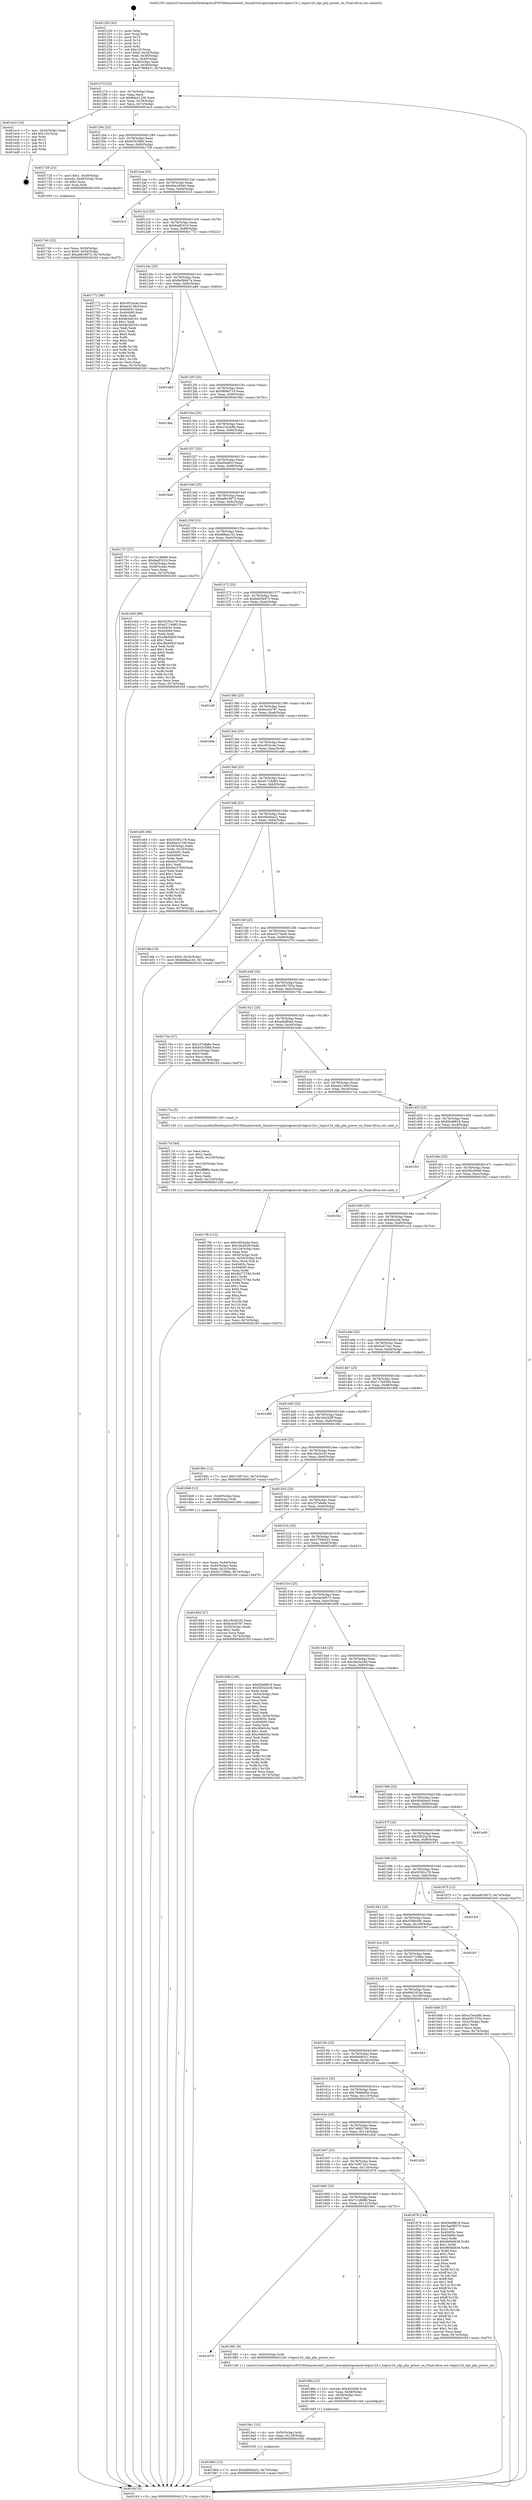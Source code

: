 digraph "0x401250" {
  label = "0x401250 (/mnt/c/Users/mathe/Desktop/tcc/POCII/binaries/extr_linuxdriversphytegraxusb-tegra124.c_tegra124_ulpi_phy_power_on_Final-ollvm.out::main(0))"
  labelloc = "t"
  node[shape=record]

  Entry [label="",width=0.3,height=0.3,shape=circle,fillcolor=black,style=filled]
  "0x40127d" [label="{
     0x40127d [23]\l
     | [instrs]\l
     &nbsp;&nbsp;0x40127d \<+3\>: mov -0x74(%rbp),%eax\l
     &nbsp;&nbsp;0x401280 \<+2\>: mov %eax,%ecx\l
     &nbsp;&nbsp;0x401282 \<+6\>: sub $0x8da31339,%ecx\l
     &nbsp;&nbsp;0x401288 \<+3\>: mov %eax,-0x78(%rbp)\l
     &nbsp;&nbsp;0x40128b \<+3\>: mov %ecx,-0x7c(%rbp)\l
     &nbsp;&nbsp;0x40128e \<+6\>: je 0000000000401ec3 \<main+0xc73\>\l
  }"]
  "0x401ec3" [label="{
     0x401ec3 [19]\l
     | [instrs]\l
     &nbsp;&nbsp;0x401ec3 \<+3\>: mov -0x24(%rbp),%eax\l
     &nbsp;&nbsp;0x401ec6 \<+7\>: add $0x120,%rsp\l
     &nbsp;&nbsp;0x401ecd \<+1\>: pop %rbx\l
     &nbsp;&nbsp;0x401ece \<+2\>: pop %r12\l
     &nbsp;&nbsp;0x401ed0 \<+2\>: pop %r14\l
     &nbsp;&nbsp;0x401ed2 \<+2\>: pop %r15\l
     &nbsp;&nbsp;0x401ed4 \<+1\>: pop %rbp\l
     &nbsp;&nbsp;0x401ed5 \<+1\>: ret\l
  }"]
  "0x401294" [label="{
     0x401294 [22]\l
     | [instrs]\l
     &nbsp;&nbsp;0x401294 \<+5\>: jmp 0000000000401299 \<main+0x49\>\l
     &nbsp;&nbsp;0x401299 \<+3\>: mov -0x78(%rbp),%eax\l
     &nbsp;&nbsp;0x40129c \<+5\>: sub $0x933c5f8d,%eax\l
     &nbsp;&nbsp;0x4012a1 \<+3\>: mov %eax,-0x80(%rbp)\l
     &nbsp;&nbsp;0x4012a4 \<+6\>: je 0000000000401729 \<main+0x4d9\>\l
  }"]
  Exit [label="",width=0.3,height=0.3,shape=circle,fillcolor=black,style=filled,peripheries=2]
  "0x401729" [label="{
     0x401729 [23]\l
     | [instrs]\l
     &nbsp;&nbsp;0x401729 \<+7\>: movl $0x1,-0x48(%rbp)\l
     &nbsp;&nbsp;0x401730 \<+4\>: movslq -0x48(%rbp),%rax\l
     &nbsp;&nbsp;0x401734 \<+4\>: shl $0x2,%rax\l
     &nbsp;&nbsp;0x401738 \<+3\>: mov %rax,%rdi\l
     &nbsp;&nbsp;0x40173b \<+5\>: call 0000000000401050 \<malloc@plt\>\l
     | [calls]\l
     &nbsp;&nbsp;0x401050 \{1\} (unknown)\l
  }"]
  "0x4012aa" [label="{
     0x4012aa [25]\l
     | [instrs]\l
     &nbsp;&nbsp;0x4012aa \<+5\>: jmp 00000000004012af \<main+0x5f\>\l
     &nbsp;&nbsp;0x4012af \<+3\>: mov -0x78(%rbp),%eax\l
     &nbsp;&nbsp;0x4012b2 \<+5\>: sub $0x94a16540,%eax\l
     &nbsp;&nbsp;0x4012b7 \<+6\>: mov %eax,-0x84(%rbp)\l
     &nbsp;&nbsp;0x4012bd \<+6\>: je 0000000000401b1f \<main+0x8cf\>\l
  }"]
  "0x4019b0" [label="{
     0x4019b0 [12]\l
     | [instrs]\l
     &nbsp;&nbsp;0x4019b0 \<+7\>: movl $0xd4b0da22,-0x74(%rbp)\l
     &nbsp;&nbsp;0x4019b7 \<+5\>: jmp 0000000000401fcf \<main+0xd7f\>\l
  }"]
  "0x401b1f" [label="{
     0x401b1f\l
  }", style=dashed]
  "0x4012c3" [label="{
     0x4012c3 [25]\l
     | [instrs]\l
     &nbsp;&nbsp;0x4012c3 \<+5\>: jmp 00000000004012c8 \<main+0x78\>\l
     &nbsp;&nbsp;0x4012c8 \<+3\>: mov -0x78(%rbp),%eax\l
     &nbsp;&nbsp;0x4012cb \<+5\>: sub $0x9adf1010,%eax\l
     &nbsp;&nbsp;0x4012d0 \<+6\>: mov %eax,-0x88(%rbp)\l
     &nbsp;&nbsp;0x4012d6 \<+6\>: je 0000000000401772 \<main+0x522\>\l
  }"]
  "0x4019a1" [label="{
     0x4019a1 [15]\l
     | [instrs]\l
     &nbsp;&nbsp;0x4019a1 \<+4\>: mov -0x50(%rbp),%rdi\l
     &nbsp;&nbsp;0x4019a5 \<+6\>: mov %eax,-0x128(%rbp)\l
     &nbsp;&nbsp;0x4019ab \<+5\>: call 0000000000401030 \<free@plt\>\l
     | [calls]\l
     &nbsp;&nbsp;0x401030 \{1\} (unknown)\l
  }"]
  "0x401772" [label="{
     0x401772 [88]\l
     | [instrs]\l
     &nbsp;&nbsp;0x401772 \<+5\>: mov $0xc0f1bcde,%eax\l
     &nbsp;&nbsp;0x401777 \<+5\>: mov $0xee4138cf,%ecx\l
     &nbsp;&nbsp;0x40177c \<+7\>: mov 0x40405c,%edx\l
     &nbsp;&nbsp;0x401783 \<+7\>: mov 0x404060,%esi\l
     &nbsp;&nbsp;0x40178a \<+2\>: mov %edx,%edi\l
     &nbsp;&nbsp;0x40178c \<+6\>: sub $0x8e2b0161,%edi\l
     &nbsp;&nbsp;0x401792 \<+3\>: sub $0x1,%edi\l
     &nbsp;&nbsp;0x401795 \<+6\>: add $0x8e2b0161,%edi\l
     &nbsp;&nbsp;0x40179b \<+3\>: imul %edi,%edx\l
     &nbsp;&nbsp;0x40179e \<+3\>: and $0x1,%edx\l
     &nbsp;&nbsp;0x4017a1 \<+3\>: cmp $0x0,%edx\l
     &nbsp;&nbsp;0x4017a4 \<+4\>: sete %r8b\l
     &nbsp;&nbsp;0x4017a8 \<+3\>: cmp $0xa,%esi\l
     &nbsp;&nbsp;0x4017ab \<+4\>: setl %r9b\l
     &nbsp;&nbsp;0x4017af \<+3\>: mov %r8b,%r10b\l
     &nbsp;&nbsp;0x4017b2 \<+3\>: and %r9b,%r10b\l
     &nbsp;&nbsp;0x4017b5 \<+3\>: xor %r9b,%r8b\l
     &nbsp;&nbsp;0x4017b8 \<+3\>: or %r8b,%r10b\l
     &nbsp;&nbsp;0x4017bb \<+4\>: test $0x1,%r10b\l
     &nbsp;&nbsp;0x4017bf \<+3\>: cmovne %ecx,%eax\l
     &nbsp;&nbsp;0x4017c2 \<+3\>: mov %eax,-0x74(%rbp)\l
     &nbsp;&nbsp;0x4017c5 \<+5\>: jmp 0000000000401fcf \<main+0xd7f\>\l
  }"]
  "0x4012dc" [label="{
     0x4012dc [25]\l
     | [instrs]\l
     &nbsp;&nbsp;0x4012dc \<+5\>: jmp 00000000004012e1 \<main+0x91\>\l
     &nbsp;&nbsp;0x4012e1 \<+3\>: mov -0x78(%rbp),%eax\l
     &nbsp;&nbsp;0x4012e4 \<+5\>: sub $0x9e5b947a,%eax\l
     &nbsp;&nbsp;0x4012e9 \<+6\>: mov %eax,-0x8c(%rbp)\l
     &nbsp;&nbsp;0x4012ef \<+6\>: je 0000000000401a8d \<main+0x83d\>\l
  }"]
  "0x40198a" [label="{
     0x40198a [23]\l
     | [instrs]\l
     &nbsp;&nbsp;0x40198a \<+10\>: movabs $0x4020d6,%rdi\l
     &nbsp;&nbsp;0x401994 \<+3\>: mov %eax,-0x58(%rbp)\l
     &nbsp;&nbsp;0x401997 \<+3\>: mov -0x58(%rbp),%esi\l
     &nbsp;&nbsp;0x40199a \<+2\>: mov $0x0,%al\l
     &nbsp;&nbsp;0x40199c \<+5\>: call 0000000000401040 \<printf@plt\>\l
     | [calls]\l
     &nbsp;&nbsp;0x401040 \{1\} (unknown)\l
  }"]
  "0x401a8d" [label="{
     0x401a8d\l
  }", style=dashed]
  "0x4012f5" [label="{
     0x4012f5 [25]\l
     | [instrs]\l
     &nbsp;&nbsp;0x4012f5 \<+5\>: jmp 00000000004012fa \<main+0xaa\>\l
     &nbsp;&nbsp;0x4012fa \<+3\>: mov -0x78(%rbp),%eax\l
     &nbsp;&nbsp;0x4012fd \<+5\>: sub $0x9fd9d719,%eax\l
     &nbsp;&nbsp;0x401302 \<+6\>: mov %eax,-0x90(%rbp)\l
     &nbsp;&nbsp;0x401308 \<+6\>: je 00000000004019bc \<main+0x76c\>\l
  }"]
  "0x401679" [label="{
     0x401679\l
  }", style=dashed]
  "0x4019bc" [label="{
     0x4019bc\l
  }", style=dashed]
  "0x40130e" [label="{
     0x40130e [25]\l
     | [instrs]\l
     &nbsp;&nbsp;0x40130e \<+5\>: jmp 0000000000401313 \<main+0xc3\>\l
     &nbsp;&nbsp;0x401313 \<+3\>: mov -0x78(%rbp),%eax\l
     &nbsp;&nbsp;0x401316 \<+5\>: sub $0xa15ecb8b,%eax\l
     &nbsp;&nbsp;0x40131b \<+6\>: mov %eax,-0x94(%rbp)\l
     &nbsp;&nbsp;0x401321 \<+6\>: je 00000000004016f3 \<main+0x4a3\>\l
  }"]
  "0x401981" [label="{
     0x401981 [9]\l
     | [instrs]\l
     &nbsp;&nbsp;0x401981 \<+4\>: mov -0x50(%rbp),%rdi\l
     &nbsp;&nbsp;0x401985 \<+5\>: call 0000000000401240 \<tegra124_ulpi_phy_power_on\>\l
     | [calls]\l
     &nbsp;&nbsp;0x401240 \{1\} (/mnt/c/Users/mathe/Desktop/tcc/POCII/binaries/extr_linuxdriversphytegraxusb-tegra124.c_tegra124_ulpi_phy_power_on_Final-ollvm.out::tegra124_ulpi_phy_power_on)\l
  }"]
  "0x4016f3" [label="{
     0x4016f3\l
  }", style=dashed]
  "0x401327" [label="{
     0x401327 [25]\l
     | [instrs]\l
     &nbsp;&nbsp;0x401327 \<+5\>: jmp 000000000040132c \<main+0xdc\>\l
     &nbsp;&nbsp;0x40132c \<+3\>: mov -0x78(%rbp),%eax\l
     &nbsp;&nbsp;0x40132f \<+5\>: sub $0xa59adf1f,%eax\l
     &nbsp;&nbsp;0x401334 \<+6\>: mov %eax,-0x98(%rbp)\l
     &nbsp;&nbsp;0x40133a \<+6\>: je 0000000000401ba9 \<main+0x959\>\l
  }"]
  "0x401660" [label="{
     0x401660 [25]\l
     | [instrs]\l
     &nbsp;&nbsp;0x401660 \<+5\>: jmp 0000000000401665 \<main+0x415\>\l
     &nbsp;&nbsp;0x401665 \<+3\>: mov -0x78(%rbp),%eax\l
     &nbsp;&nbsp;0x401668 \<+5\>: sub $0x7c1d68f8,%eax\l
     &nbsp;&nbsp;0x40166d \<+6\>: mov %eax,-0x11c(%rbp)\l
     &nbsp;&nbsp;0x401673 \<+6\>: je 0000000000401981 \<main+0x731\>\l
  }"]
  "0x401ba9" [label="{
     0x401ba9\l
  }", style=dashed]
  "0x401340" [label="{
     0x401340 [25]\l
     | [instrs]\l
     &nbsp;&nbsp;0x401340 \<+5\>: jmp 0000000000401345 \<main+0xf5\>\l
     &nbsp;&nbsp;0x401345 \<+3\>: mov -0x78(%rbp),%eax\l
     &nbsp;&nbsp;0x401348 \<+5\>: sub $0xad819973,%eax\l
     &nbsp;&nbsp;0x40134d \<+6\>: mov %eax,-0x9c(%rbp)\l
     &nbsp;&nbsp;0x401353 \<+6\>: je 0000000000401757 \<main+0x507\>\l
  }"]
  "0x401878" [label="{
     0x401878 [144]\l
     | [instrs]\l
     &nbsp;&nbsp;0x401878 \<+5\>: mov $0xf3bd9818,%eax\l
     &nbsp;&nbsp;0x40187d \<+5\>: mov $0x3ae58575,%ecx\l
     &nbsp;&nbsp;0x401882 \<+2\>: mov $0x1,%dl\l
     &nbsp;&nbsp;0x401884 \<+7\>: mov 0x40405c,%esi\l
     &nbsp;&nbsp;0x40188b \<+7\>: mov 0x404060,%edi\l
     &nbsp;&nbsp;0x401892 \<+3\>: mov %esi,%r8d\l
     &nbsp;&nbsp;0x401895 \<+7\>: sub $0x960b6636,%r8d\l
     &nbsp;&nbsp;0x40189c \<+4\>: sub $0x1,%r8d\l
     &nbsp;&nbsp;0x4018a0 \<+7\>: add $0x960b6636,%r8d\l
     &nbsp;&nbsp;0x4018a7 \<+4\>: imul %r8d,%esi\l
     &nbsp;&nbsp;0x4018ab \<+3\>: and $0x1,%esi\l
     &nbsp;&nbsp;0x4018ae \<+3\>: cmp $0x0,%esi\l
     &nbsp;&nbsp;0x4018b1 \<+4\>: sete %r9b\l
     &nbsp;&nbsp;0x4018b5 \<+3\>: cmp $0xa,%edi\l
     &nbsp;&nbsp;0x4018b8 \<+4\>: setl %r10b\l
     &nbsp;&nbsp;0x4018bc \<+3\>: mov %r9b,%r11b\l
     &nbsp;&nbsp;0x4018bf \<+4\>: xor $0xff,%r11b\l
     &nbsp;&nbsp;0x4018c3 \<+3\>: mov %r10b,%bl\l
     &nbsp;&nbsp;0x4018c6 \<+3\>: xor $0xff,%bl\l
     &nbsp;&nbsp;0x4018c9 \<+3\>: xor $0x1,%dl\l
     &nbsp;&nbsp;0x4018cc \<+3\>: mov %r11b,%r14b\l
     &nbsp;&nbsp;0x4018cf \<+4\>: and $0xff,%r14b\l
     &nbsp;&nbsp;0x4018d3 \<+3\>: and %dl,%r9b\l
     &nbsp;&nbsp;0x4018d6 \<+3\>: mov %bl,%r15b\l
     &nbsp;&nbsp;0x4018d9 \<+4\>: and $0xff,%r15b\l
     &nbsp;&nbsp;0x4018dd \<+3\>: and %dl,%r10b\l
     &nbsp;&nbsp;0x4018e0 \<+3\>: or %r9b,%r14b\l
     &nbsp;&nbsp;0x4018e3 \<+3\>: or %r10b,%r15b\l
     &nbsp;&nbsp;0x4018e6 \<+3\>: xor %r15b,%r14b\l
     &nbsp;&nbsp;0x4018e9 \<+3\>: or %bl,%r11b\l
     &nbsp;&nbsp;0x4018ec \<+4\>: xor $0xff,%r11b\l
     &nbsp;&nbsp;0x4018f0 \<+3\>: or $0x1,%dl\l
     &nbsp;&nbsp;0x4018f3 \<+3\>: and %dl,%r11b\l
     &nbsp;&nbsp;0x4018f6 \<+3\>: or %r11b,%r14b\l
     &nbsp;&nbsp;0x4018f9 \<+4\>: test $0x1,%r14b\l
     &nbsp;&nbsp;0x4018fd \<+3\>: cmovne %ecx,%eax\l
     &nbsp;&nbsp;0x401900 \<+3\>: mov %eax,-0x74(%rbp)\l
     &nbsp;&nbsp;0x401903 \<+5\>: jmp 0000000000401fcf \<main+0xd7f\>\l
  }"]
  "0x401757" [label="{
     0x401757 [27]\l
     | [instrs]\l
     &nbsp;&nbsp;0x401757 \<+5\>: mov $0x7c1d68f8,%eax\l
     &nbsp;&nbsp;0x40175c \<+5\>: mov $0x9adf1010,%ecx\l
     &nbsp;&nbsp;0x401761 \<+3\>: mov -0x54(%rbp),%edx\l
     &nbsp;&nbsp;0x401764 \<+3\>: cmp -0x48(%rbp),%edx\l
     &nbsp;&nbsp;0x401767 \<+3\>: cmovl %ecx,%eax\l
     &nbsp;&nbsp;0x40176a \<+3\>: mov %eax,-0x74(%rbp)\l
     &nbsp;&nbsp;0x40176d \<+5\>: jmp 0000000000401fcf \<main+0xd7f\>\l
  }"]
  "0x401359" [label="{
     0x401359 [25]\l
     | [instrs]\l
     &nbsp;&nbsp;0x401359 \<+5\>: jmp 000000000040135e \<main+0x10e\>\l
     &nbsp;&nbsp;0x40135e \<+3\>: mov -0x78(%rbp),%eax\l
     &nbsp;&nbsp;0x401361 \<+5\>: sub $0xb88aa143,%eax\l
     &nbsp;&nbsp;0x401366 \<+6\>: mov %eax,-0xa0(%rbp)\l
     &nbsp;&nbsp;0x40136c \<+6\>: je 0000000000401e0d \<main+0xbbd\>\l
  }"]
  "0x401647" [label="{
     0x401647 [25]\l
     | [instrs]\l
     &nbsp;&nbsp;0x401647 \<+5\>: jmp 000000000040164c \<main+0x3fc\>\l
     &nbsp;&nbsp;0x40164c \<+3\>: mov -0x78(%rbp),%eax\l
     &nbsp;&nbsp;0x40164f \<+5\>: sub $0x7c0672a1,%eax\l
     &nbsp;&nbsp;0x401654 \<+6\>: mov %eax,-0x118(%rbp)\l
     &nbsp;&nbsp;0x40165a \<+6\>: je 0000000000401878 \<main+0x628\>\l
  }"]
  "0x401e0d" [label="{
     0x401e0d [88]\l
     | [instrs]\l
     &nbsp;&nbsp;0x401e0d \<+5\>: mov $0x55391c78,%eax\l
     &nbsp;&nbsp;0x401e12 \<+5\>: mov $0xd1718d83,%ecx\l
     &nbsp;&nbsp;0x401e17 \<+7\>: mov 0x40405c,%edx\l
     &nbsp;&nbsp;0x401e1e \<+7\>: mov 0x404060,%esi\l
     &nbsp;&nbsp;0x401e25 \<+2\>: mov %edx,%edi\l
     &nbsp;&nbsp;0x401e27 \<+6\>: add $0xc8b9482f,%edi\l
     &nbsp;&nbsp;0x401e2d \<+3\>: sub $0x1,%edi\l
     &nbsp;&nbsp;0x401e30 \<+6\>: sub $0xc8b9482f,%edi\l
     &nbsp;&nbsp;0x401e36 \<+3\>: imul %edi,%edx\l
     &nbsp;&nbsp;0x401e39 \<+3\>: and $0x1,%edx\l
     &nbsp;&nbsp;0x401e3c \<+3\>: cmp $0x0,%edx\l
     &nbsp;&nbsp;0x401e3f \<+4\>: sete %r8b\l
     &nbsp;&nbsp;0x401e43 \<+3\>: cmp $0xa,%esi\l
     &nbsp;&nbsp;0x401e46 \<+4\>: setl %r9b\l
     &nbsp;&nbsp;0x401e4a \<+3\>: mov %r8b,%r10b\l
     &nbsp;&nbsp;0x401e4d \<+3\>: and %r9b,%r10b\l
     &nbsp;&nbsp;0x401e50 \<+3\>: xor %r9b,%r8b\l
     &nbsp;&nbsp;0x401e53 \<+3\>: or %r8b,%r10b\l
     &nbsp;&nbsp;0x401e56 \<+4\>: test $0x1,%r10b\l
     &nbsp;&nbsp;0x401e5a \<+3\>: cmovne %ecx,%eax\l
     &nbsp;&nbsp;0x401e5d \<+3\>: mov %eax,-0x74(%rbp)\l
     &nbsp;&nbsp;0x401e60 \<+5\>: jmp 0000000000401fcf \<main+0xd7f\>\l
  }"]
  "0x401372" [label="{
     0x401372 [25]\l
     | [instrs]\l
     &nbsp;&nbsp;0x401372 \<+5\>: jmp 0000000000401377 \<main+0x127\>\l
     &nbsp;&nbsp;0x401377 \<+3\>: mov -0x78(%rbp),%eax\l
     &nbsp;&nbsp;0x40137a \<+5\>: sub $0xbb05b975,%eax\l
     &nbsp;&nbsp;0x40137f \<+6\>: mov %eax,-0xa4(%rbp)\l
     &nbsp;&nbsp;0x401385 \<+6\>: je 0000000000401c9f \<main+0xa4f\>\l
  }"]
  "0x401d2b" [label="{
     0x401d2b\l
  }", style=dashed]
  "0x401c9f" [label="{
     0x401c9f\l
  }", style=dashed]
  "0x40138b" [label="{
     0x40138b [25]\l
     | [instrs]\l
     &nbsp;&nbsp;0x40138b \<+5\>: jmp 0000000000401390 \<main+0x140\>\l
     &nbsp;&nbsp;0x401390 \<+3\>: mov -0x78(%rbp),%eax\l
     &nbsp;&nbsp;0x401393 \<+5\>: sub $0xbce3e787,%eax\l
     &nbsp;&nbsp;0x401398 \<+6\>: mov %eax,-0xa8(%rbp)\l
     &nbsp;&nbsp;0x40139e \<+6\>: je 000000000040169e \<main+0x44e\>\l
  }"]
  "0x40162e" [label="{
     0x40162e [25]\l
     | [instrs]\l
     &nbsp;&nbsp;0x40162e \<+5\>: jmp 0000000000401633 \<main+0x3e3\>\l
     &nbsp;&nbsp;0x401633 \<+3\>: mov -0x78(%rbp),%eax\l
     &nbsp;&nbsp;0x401636 \<+5\>: sub $0x7a862784,%eax\l
     &nbsp;&nbsp;0x40163b \<+6\>: mov %eax,-0x114(%rbp)\l
     &nbsp;&nbsp;0x401641 \<+6\>: je 0000000000401d2b \<main+0xadb\>\l
  }"]
  "0x40169e" [label="{
     0x40169e\l
  }", style=dashed]
  "0x4013a4" [label="{
     0x4013a4 [25]\l
     | [instrs]\l
     &nbsp;&nbsp;0x4013a4 \<+5\>: jmp 00000000004013a9 \<main+0x159\>\l
     &nbsp;&nbsp;0x4013a9 \<+3\>: mov -0x78(%rbp),%eax\l
     &nbsp;&nbsp;0x4013ac \<+5\>: sub $0xc0f1bcde,%eax\l
     &nbsp;&nbsp;0x4013b1 \<+6\>: mov %eax,-0xac(%rbp)\l
     &nbsp;&nbsp;0x4013b7 \<+6\>: je 0000000000401ed6 \<main+0xc86\>\l
  }"]
  "0x401f7c" [label="{
     0x401f7c\l
  }", style=dashed]
  "0x401ed6" [label="{
     0x401ed6\l
  }", style=dashed]
  "0x4013bd" [label="{
     0x4013bd [25]\l
     | [instrs]\l
     &nbsp;&nbsp;0x4013bd \<+5\>: jmp 00000000004013c2 \<main+0x172\>\l
     &nbsp;&nbsp;0x4013c2 \<+3\>: mov -0x78(%rbp),%eax\l
     &nbsp;&nbsp;0x4013c5 \<+5\>: sub $0xd1718d83,%eax\l
     &nbsp;&nbsp;0x4013ca \<+6\>: mov %eax,-0xb0(%rbp)\l
     &nbsp;&nbsp;0x4013d0 \<+6\>: je 0000000000401e65 \<main+0xc15\>\l
  }"]
  "0x401615" [label="{
     0x401615 [25]\l
     | [instrs]\l
     &nbsp;&nbsp;0x401615 \<+5\>: jmp 000000000040161a \<main+0x3ca\>\l
     &nbsp;&nbsp;0x40161a \<+3\>: mov -0x78(%rbp),%eax\l
     &nbsp;&nbsp;0x40161d \<+5\>: sub $0x7948e85e,%eax\l
     &nbsp;&nbsp;0x401622 \<+6\>: mov %eax,-0x110(%rbp)\l
     &nbsp;&nbsp;0x401628 \<+6\>: je 0000000000401f7c \<main+0xd2c\>\l
  }"]
  "0x401e65" [label="{
     0x401e65 [94]\l
     | [instrs]\l
     &nbsp;&nbsp;0x401e65 \<+5\>: mov $0x55391c78,%eax\l
     &nbsp;&nbsp;0x401e6a \<+5\>: mov $0x8da31339,%ecx\l
     &nbsp;&nbsp;0x401e6f \<+3\>: mov -0x34(%rbp),%edx\l
     &nbsp;&nbsp;0x401e72 \<+3\>: mov %edx,-0x24(%rbp)\l
     &nbsp;&nbsp;0x401e75 \<+7\>: mov 0x40405c,%edx\l
     &nbsp;&nbsp;0x401e7c \<+7\>: mov 0x404060,%esi\l
     &nbsp;&nbsp;0x401e83 \<+2\>: mov %edx,%edi\l
     &nbsp;&nbsp;0x401e85 \<+6\>: sub $0x64c3765f,%edi\l
     &nbsp;&nbsp;0x401e8b \<+3\>: sub $0x1,%edi\l
     &nbsp;&nbsp;0x401e8e \<+6\>: add $0x64c3765f,%edi\l
     &nbsp;&nbsp;0x401e94 \<+3\>: imul %edi,%edx\l
     &nbsp;&nbsp;0x401e97 \<+3\>: and $0x1,%edx\l
     &nbsp;&nbsp;0x401e9a \<+3\>: cmp $0x0,%edx\l
     &nbsp;&nbsp;0x401e9d \<+4\>: sete %r8b\l
     &nbsp;&nbsp;0x401ea1 \<+3\>: cmp $0xa,%esi\l
     &nbsp;&nbsp;0x401ea4 \<+4\>: setl %r9b\l
     &nbsp;&nbsp;0x401ea8 \<+3\>: mov %r8b,%r10b\l
     &nbsp;&nbsp;0x401eab \<+3\>: and %r9b,%r10b\l
     &nbsp;&nbsp;0x401eae \<+3\>: xor %r9b,%r8b\l
     &nbsp;&nbsp;0x401eb1 \<+3\>: or %r8b,%r10b\l
     &nbsp;&nbsp;0x401eb4 \<+4\>: test $0x1,%r10b\l
     &nbsp;&nbsp;0x401eb8 \<+3\>: cmovne %ecx,%eax\l
     &nbsp;&nbsp;0x401ebb \<+3\>: mov %eax,-0x74(%rbp)\l
     &nbsp;&nbsp;0x401ebe \<+5\>: jmp 0000000000401fcf \<main+0xd7f\>\l
  }"]
  "0x4013d6" [label="{
     0x4013d6 [25]\l
     | [instrs]\l
     &nbsp;&nbsp;0x4013d6 \<+5\>: jmp 00000000004013db \<main+0x18b\>\l
     &nbsp;&nbsp;0x4013db \<+3\>: mov -0x78(%rbp),%eax\l
     &nbsp;&nbsp;0x4013de \<+5\>: sub $0xd4b0da22,%eax\l
     &nbsp;&nbsp;0x4013e3 \<+6\>: mov %eax,-0xb4(%rbp)\l
     &nbsp;&nbsp;0x4013e9 \<+6\>: je 0000000000401dfa \<main+0xbaa\>\l
  }"]
  "0x401c0f" [label="{
     0x401c0f\l
  }", style=dashed]
  "0x401dfa" [label="{
     0x401dfa [19]\l
     | [instrs]\l
     &nbsp;&nbsp;0x401dfa \<+7\>: movl $0x0,-0x34(%rbp)\l
     &nbsp;&nbsp;0x401e01 \<+7\>: movl $0xb88aa143,-0x74(%rbp)\l
     &nbsp;&nbsp;0x401e08 \<+5\>: jmp 0000000000401fcf \<main+0xd7f\>\l
  }"]
  "0x4013ef" [label="{
     0x4013ef [25]\l
     | [instrs]\l
     &nbsp;&nbsp;0x4013ef \<+5\>: jmp 00000000004013f4 \<main+0x1a4\>\l
     &nbsp;&nbsp;0x4013f4 \<+3\>: mov -0x78(%rbp),%eax\l
     &nbsp;&nbsp;0x4013f7 \<+5\>: sub $0xe3275ee8,%eax\l
     &nbsp;&nbsp;0x4013fc \<+6\>: mov %eax,-0xb8(%rbp)\l
     &nbsp;&nbsp;0x401402 \<+6\>: je 0000000000401f70 \<main+0xd20\>\l
  }"]
  "0x4015fc" [label="{
     0x4015fc [25]\l
     | [instrs]\l
     &nbsp;&nbsp;0x4015fc \<+5\>: jmp 0000000000401601 \<main+0x3b1\>\l
     &nbsp;&nbsp;0x401601 \<+3\>: mov -0x78(%rbp),%eax\l
     &nbsp;&nbsp;0x401604 \<+5\>: sub $0x6b4fe3c1,%eax\l
     &nbsp;&nbsp;0x401609 \<+6\>: mov %eax,-0x10c(%rbp)\l
     &nbsp;&nbsp;0x40160f \<+6\>: je 0000000000401c0f \<main+0x9bf\>\l
  }"]
  "0x401f70" [label="{
     0x401f70\l
  }", style=dashed]
  "0x401408" [label="{
     0x401408 [25]\l
     | [instrs]\l
     &nbsp;&nbsp;0x401408 \<+5\>: jmp 000000000040140d \<main+0x1bd\>\l
     &nbsp;&nbsp;0x40140d \<+3\>: mov -0x78(%rbp),%eax\l
     &nbsp;&nbsp;0x401410 \<+5\>: sub $0xe391703a,%eax\l
     &nbsp;&nbsp;0x401415 \<+6\>: mov %eax,-0xbc(%rbp)\l
     &nbsp;&nbsp;0x40141b \<+6\>: je 000000000040170e \<main+0x4be\>\l
  }"]
  "0x401d43" [label="{
     0x401d43\l
  }", style=dashed]
  "0x40170e" [label="{
     0x40170e [27]\l
     | [instrs]\l
     &nbsp;&nbsp;0x40170e \<+5\>: mov $0x237efa8e,%eax\l
     &nbsp;&nbsp;0x401713 \<+5\>: mov $0x933c5f8d,%ecx\l
     &nbsp;&nbsp;0x401718 \<+3\>: mov -0x2c(%rbp),%edx\l
     &nbsp;&nbsp;0x40171b \<+3\>: cmp $0x0,%edx\l
     &nbsp;&nbsp;0x40171e \<+3\>: cmove %ecx,%eax\l
     &nbsp;&nbsp;0x401721 \<+3\>: mov %eax,-0x74(%rbp)\l
     &nbsp;&nbsp;0x401724 \<+5\>: jmp 0000000000401fcf \<main+0xd7f\>\l
  }"]
  "0x401421" [label="{
     0x401421 [25]\l
     | [instrs]\l
     &nbsp;&nbsp;0x401421 \<+5\>: jmp 0000000000401426 \<main+0x1d6\>\l
     &nbsp;&nbsp;0x401426 \<+3\>: mov -0x78(%rbp),%eax\l
     &nbsp;&nbsp;0x401429 \<+5\>: sub $0xedaf8da5,%eax\l
     &nbsp;&nbsp;0x40142e \<+6\>: mov %eax,-0xc0(%rbp)\l
     &nbsp;&nbsp;0x401434 \<+6\>: je 0000000000401b8e \<main+0x93e\>\l
  }"]
  "0x4017fb" [label="{
     0x4017fb [113]\l
     | [instrs]\l
     &nbsp;&nbsp;0x4017fb \<+5\>: mov $0xc0f1bcde,%ecx\l
     &nbsp;&nbsp;0x401800 \<+5\>: mov $0x16e262ff,%edx\l
     &nbsp;&nbsp;0x401805 \<+6\>: mov -0x124(%rbp),%esi\l
     &nbsp;&nbsp;0x40180b \<+3\>: imul %eax,%esi\l
     &nbsp;&nbsp;0x40180e \<+4\>: mov -0x50(%rbp),%rdi\l
     &nbsp;&nbsp;0x401812 \<+4\>: movslq -0x54(%rbp),%r8\l
     &nbsp;&nbsp;0x401816 \<+4\>: mov %esi,(%rdi,%r8,4)\l
     &nbsp;&nbsp;0x40181a \<+7\>: mov 0x40405c,%eax\l
     &nbsp;&nbsp;0x401821 \<+7\>: mov 0x404060,%esi\l
     &nbsp;&nbsp;0x401828 \<+3\>: mov %eax,%r9d\l
     &nbsp;&nbsp;0x40182b \<+7\>: add $0x8b27578d,%r9d\l
     &nbsp;&nbsp;0x401832 \<+4\>: sub $0x1,%r9d\l
     &nbsp;&nbsp;0x401836 \<+7\>: sub $0x8b27578d,%r9d\l
     &nbsp;&nbsp;0x40183d \<+4\>: imul %r9d,%eax\l
     &nbsp;&nbsp;0x401841 \<+3\>: and $0x1,%eax\l
     &nbsp;&nbsp;0x401844 \<+3\>: cmp $0x0,%eax\l
     &nbsp;&nbsp;0x401847 \<+4\>: sete %r10b\l
     &nbsp;&nbsp;0x40184b \<+3\>: cmp $0xa,%esi\l
     &nbsp;&nbsp;0x40184e \<+4\>: setl %r11b\l
     &nbsp;&nbsp;0x401852 \<+3\>: mov %r10b,%bl\l
     &nbsp;&nbsp;0x401855 \<+3\>: and %r11b,%bl\l
     &nbsp;&nbsp;0x401858 \<+3\>: xor %r11b,%r10b\l
     &nbsp;&nbsp;0x40185b \<+3\>: or %r10b,%bl\l
     &nbsp;&nbsp;0x40185e \<+3\>: test $0x1,%bl\l
     &nbsp;&nbsp;0x401861 \<+3\>: cmovne %edx,%ecx\l
     &nbsp;&nbsp;0x401864 \<+3\>: mov %ecx,-0x74(%rbp)\l
     &nbsp;&nbsp;0x401867 \<+5\>: jmp 0000000000401fcf \<main+0xd7f\>\l
  }"]
  "0x401b8e" [label="{
     0x401b8e\l
  }", style=dashed]
  "0x40143a" [label="{
     0x40143a [25]\l
     | [instrs]\l
     &nbsp;&nbsp;0x40143a \<+5\>: jmp 000000000040143f \<main+0x1ef\>\l
     &nbsp;&nbsp;0x40143f \<+3\>: mov -0x78(%rbp),%eax\l
     &nbsp;&nbsp;0x401442 \<+5\>: sub $0xee4138cf,%eax\l
     &nbsp;&nbsp;0x401447 \<+6\>: mov %eax,-0xc4(%rbp)\l
     &nbsp;&nbsp;0x40144d \<+6\>: je 00000000004017ca \<main+0x57a\>\l
  }"]
  "0x4017cf" [label="{
     0x4017cf [44]\l
     | [instrs]\l
     &nbsp;&nbsp;0x4017cf \<+2\>: xor %ecx,%ecx\l
     &nbsp;&nbsp;0x4017d1 \<+5\>: mov $0x2,%edx\l
     &nbsp;&nbsp;0x4017d6 \<+6\>: mov %edx,-0x120(%rbp)\l
     &nbsp;&nbsp;0x4017dc \<+1\>: cltd\l
     &nbsp;&nbsp;0x4017dd \<+6\>: mov -0x120(%rbp),%esi\l
     &nbsp;&nbsp;0x4017e3 \<+2\>: idiv %esi\l
     &nbsp;&nbsp;0x4017e5 \<+6\>: imul $0xfffffffe,%edx,%edx\l
     &nbsp;&nbsp;0x4017eb \<+3\>: sub $0x1,%ecx\l
     &nbsp;&nbsp;0x4017ee \<+2\>: sub %ecx,%edx\l
     &nbsp;&nbsp;0x4017f0 \<+6\>: mov %edx,-0x124(%rbp)\l
     &nbsp;&nbsp;0x4017f6 \<+5\>: call 0000000000401160 \<next_i\>\l
     | [calls]\l
     &nbsp;&nbsp;0x401160 \{1\} (/mnt/c/Users/mathe/Desktop/tcc/POCII/binaries/extr_linuxdriversphytegraxusb-tegra124.c_tegra124_ulpi_phy_power_on_Final-ollvm.out::next_i)\l
  }"]
  "0x4017ca" [label="{
     0x4017ca [5]\l
     | [instrs]\l
     &nbsp;&nbsp;0x4017ca \<+5\>: call 0000000000401160 \<next_i\>\l
     | [calls]\l
     &nbsp;&nbsp;0x401160 \{1\} (/mnt/c/Users/mathe/Desktop/tcc/POCII/binaries/extr_linuxdriversphytegraxusb-tegra124.c_tegra124_ulpi_phy_power_on_Final-ollvm.out::next_i)\l
  }"]
  "0x401453" [label="{
     0x401453 [25]\l
     | [instrs]\l
     &nbsp;&nbsp;0x401453 \<+5\>: jmp 0000000000401458 \<main+0x208\>\l
     &nbsp;&nbsp;0x401458 \<+3\>: mov -0x78(%rbp),%eax\l
     &nbsp;&nbsp;0x40145b \<+5\>: sub $0xf3bd9818,%eax\l
     &nbsp;&nbsp;0x401460 \<+6\>: mov %eax,-0xc8(%rbp)\l
     &nbsp;&nbsp;0x401466 \<+6\>: je 0000000000401f23 \<main+0xcd3\>\l
  }"]
  "0x401740" [label="{
     0x401740 [23]\l
     | [instrs]\l
     &nbsp;&nbsp;0x401740 \<+4\>: mov %rax,-0x50(%rbp)\l
     &nbsp;&nbsp;0x401744 \<+7\>: movl $0x0,-0x54(%rbp)\l
     &nbsp;&nbsp;0x40174b \<+7\>: movl $0xad819973,-0x74(%rbp)\l
     &nbsp;&nbsp;0x401752 \<+5\>: jmp 0000000000401fcf \<main+0xd7f\>\l
  }"]
  "0x401f23" [label="{
     0x401f23\l
  }", style=dashed]
  "0x40146c" [label="{
     0x40146c [25]\l
     | [instrs]\l
     &nbsp;&nbsp;0x40146c \<+5\>: jmp 0000000000401471 \<main+0x221\>\l
     &nbsp;&nbsp;0x401471 \<+3\>: mov -0x78(%rbp),%eax\l
     &nbsp;&nbsp;0x401474 \<+5\>: sub $0xf5bc00b6,%eax\l
     &nbsp;&nbsp;0x401479 \<+6\>: mov %eax,-0xcc(%rbp)\l
     &nbsp;&nbsp;0x40147f \<+6\>: je 0000000000401f42 \<main+0xcf2\>\l
  }"]
  "0x4015e3" [label="{
     0x4015e3 [25]\l
     | [instrs]\l
     &nbsp;&nbsp;0x4015e3 \<+5\>: jmp 00000000004015e8 \<main+0x398\>\l
     &nbsp;&nbsp;0x4015e8 \<+3\>: mov -0x78(%rbp),%eax\l
     &nbsp;&nbsp;0x4015eb \<+5\>: sub $0x69d181be,%eax\l
     &nbsp;&nbsp;0x4015f0 \<+6\>: mov %eax,-0x108(%rbp)\l
     &nbsp;&nbsp;0x4015f6 \<+6\>: je 0000000000401d43 \<main+0xaf3\>\l
  }"]
  "0x401f42" [label="{
     0x401f42\l
  }", style=dashed]
  "0x401485" [label="{
     0x401485 [25]\l
     | [instrs]\l
     &nbsp;&nbsp;0x401485 \<+5\>: jmp 000000000040148a \<main+0x23a\>\l
     &nbsp;&nbsp;0x40148a \<+3\>: mov -0x78(%rbp),%eax\l
     &nbsp;&nbsp;0x40148d \<+5\>: sub $0x46a2d4,%eax\l
     &nbsp;&nbsp;0x401492 \<+6\>: mov %eax,-0xd0(%rbp)\l
     &nbsp;&nbsp;0x401498 \<+6\>: je 0000000000401a14 \<main+0x7c4\>\l
  }"]
  "0x4016d8" [label="{
     0x4016d8 [27]\l
     | [instrs]\l
     &nbsp;&nbsp;0x4016d8 \<+5\>: mov $0xa15ecb8b,%eax\l
     &nbsp;&nbsp;0x4016dd \<+5\>: mov $0xe391703a,%ecx\l
     &nbsp;&nbsp;0x4016e2 \<+3\>: mov -0x2c(%rbp),%edx\l
     &nbsp;&nbsp;0x4016e5 \<+3\>: cmp $0x1,%edx\l
     &nbsp;&nbsp;0x4016e8 \<+3\>: cmovl %ecx,%eax\l
     &nbsp;&nbsp;0x4016eb \<+3\>: mov %eax,-0x74(%rbp)\l
     &nbsp;&nbsp;0x4016ee \<+5\>: jmp 0000000000401fcf \<main+0xd7f\>\l
  }"]
  "0x401a14" [label="{
     0x401a14\l
  }", style=dashed]
  "0x40149e" [label="{
     0x40149e [25]\l
     | [instrs]\l
     &nbsp;&nbsp;0x40149e \<+5\>: jmp 00000000004014a3 \<main+0x253\>\l
     &nbsp;&nbsp;0x4014a3 \<+3\>: mov -0x78(%rbp),%eax\l
     &nbsp;&nbsp;0x4014a6 \<+5\>: sub $0x5e472a1,%eax\l
     &nbsp;&nbsp;0x4014ab \<+6\>: mov %eax,-0xd4(%rbp)\l
     &nbsp;&nbsp;0x4014b1 \<+6\>: je 0000000000401bf6 \<main+0x9a6\>\l
  }"]
  "0x4015ca" [label="{
     0x4015ca [25]\l
     | [instrs]\l
     &nbsp;&nbsp;0x4015ca \<+5\>: jmp 00000000004015cf \<main+0x37f\>\l
     &nbsp;&nbsp;0x4015cf \<+3\>: mov -0x78(%rbp),%eax\l
     &nbsp;&nbsp;0x4015d2 \<+5\>: sub $0x6271086e,%eax\l
     &nbsp;&nbsp;0x4015d7 \<+6\>: mov %eax,-0x104(%rbp)\l
     &nbsp;&nbsp;0x4015dd \<+6\>: je 00000000004016d8 \<main+0x488\>\l
  }"]
  "0x401bf6" [label="{
     0x401bf6\l
  }", style=dashed]
  "0x4014b7" [label="{
     0x4014b7 [25]\l
     | [instrs]\l
     &nbsp;&nbsp;0x4014b7 \<+5\>: jmp 00000000004014bc \<main+0x26c\>\l
     &nbsp;&nbsp;0x4014bc \<+3\>: mov -0x78(%rbp),%eax\l
     &nbsp;&nbsp;0x4014bf \<+5\>: sub $0x117b959d,%eax\l
     &nbsp;&nbsp;0x4014c4 \<+6\>: mov %eax,-0xd8(%rbp)\l
     &nbsp;&nbsp;0x4014ca \<+6\>: je 0000000000401d96 \<main+0xb46\>\l
  }"]
  "0x401fb7" [label="{
     0x401fb7\l
  }", style=dashed]
  "0x401d96" [label="{
     0x401d96\l
  }", style=dashed]
  "0x4014d0" [label="{
     0x4014d0 [25]\l
     | [instrs]\l
     &nbsp;&nbsp;0x4014d0 \<+5\>: jmp 00000000004014d5 \<main+0x285\>\l
     &nbsp;&nbsp;0x4014d5 \<+3\>: mov -0x78(%rbp),%eax\l
     &nbsp;&nbsp;0x4014d8 \<+5\>: sub $0x16e262ff,%eax\l
     &nbsp;&nbsp;0x4014dd \<+6\>: mov %eax,-0xdc(%rbp)\l
     &nbsp;&nbsp;0x4014e3 \<+6\>: je 000000000040186c \<main+0x61c\>\l
  }"]
  "0x4015b1" [label="{
     0x4015b1 [25]\l
     | [instrs]\l
     &nbsp;&nbsp;0x4015b1 \<+5\>: jmp 00000000004015b6 \<main+0x366\>\l
     &nbsp;&nbsp;0x4015b6 \<+3\>: mov -0x78(%rbp),%eax\l
     &nbsp;&nbsp;0x4015b9 \<+5\>: sub $0x5599c09c,%eax\l
     &nbsp;&nbsp;0x4015be \<+6\>: mov %eax,-0x100(%rbp)\l
     &nbsp;&nbsp;0x4015c4 \<+6\>: je 0000000000401fb7 \<main+0xd67\>\l
  }"]
  "0x40186c" [label="{
     0x40186c [12]\l
     | [instrs]\l
     &nbsp;&nbsp;0x40186c \<+7\>: movl $0x7c0672a1,-0x74(%rbp)\l
     &nbsp;&nbsp;0x401873 \<+5\>: jmp 0000000000401fcf \<main+0xd7f\>\l
  }"]
  "0x4014e9" [label="{
     0x4014e9 [25]\l
     | [instrs]\l
     &nbsp;&nbsp;0x4014e9 \<+5\>: jmp 00000000004014ee \<main+0x29e\>\l
     &nbsp;&nbsp;0x4014ee \<+3\>: mov -0x78(%rbp),%eax\l
     &nbsp;&nbsp;0x4014f1 \<+5\>: sub $0x16e2b1f3,%eax\l
     &nbsp;&nbsp;0x4014f6 \<+6\>: mov %eax,-0xe0(%rbp)\l
     &nbsp;&nbsp;0x4014fc \<+6\>: je 00000000004016b6 \<main+0x466\>\l
  }"]
  "0x401fc8" [label="{
     0x401fc8\l
  }", style=dashed]
  "0x4016b6" [label="{
     0x4016b6 [13]\l
     | [instrs]\l
     &nbsp;&nbsp;0x4016b6 \<+4\>: mov -0x40(%rbp),%rax\l
     &nbsp;&nbsp;0x4016ba \<+4\>: mov 0x8(%rax),%rdi\l
     &nbsp;&nbsp;0x4016be \<+5\>: call 0000000000401060 \<atoi@plt\>\l
     | [calls]\l
     &nbsp;&nbsp;0x401060 \{1\} (unknown)\l
  }"]
  "0x401502" [label="{
     0x401502 [25]\l
     | [instrs]\l
     &nbsp;&nbsp;0x401502 \<+5\>: jmp 0000000000401507 \<main+0x2b7\>\l
     &nbsp;&nbsp;0x401507 \<+3\>: mov -0x78(%rbp),%eax\l
     &nbsp;&nbsp;0x40150a \<+5\>: sub $0x237efa8e,%eax\l
     &nbsp;&nbsp;0x40150f \<+6\>: mov %eax,-0xe4(%rbp)\l
     &nbsp;&nbsp;0x401515 \<+6\>: je 0000000000401d37 \<main+0xae7\>\l
  }"]
  "0x401598" [label="{
     0x401598 [25]\l
     | [instrs]\l
     &nbsp;&nbsp;0x401598 \<+5\>: jmp 000000000040159d \<main+0x34d\>\l
     &nbsp;&nbsp;0x40159d \<+3\>: mov -0x78(%rbp),%eax\l
     &nbsp;&nbsp;0x4015a0 \<+5\>: sub $0x55391c78,%eax\l
     &nbsp;&nbsp;0x4015a5 \<+6\>: mov %eax,-0xfc(%rbp)\l
     &nbsp;&nbsp;0x4015ab \<+6\>: je 0000000000401fc8 \<main+0xd78\>\l
  }"]
  "0x401d37" [label="{
     0x401d37\l
  }", style=dashed]
  "0x40151b" [label="{
     0x40151b [25]\l
     | [instrs]\l
     &nbsp;&nbsp;0x40151b \<+5\>: jmp 0000000000401520 \<main+0x2d0\>\l
     &nbsp;&nbsp;0x401520 \<+3\>: mov -0x78(%rbp),%eax\l
     &nbsp;&nbsp;0x401523 \<+5\>: sub $0x37906431,%eax\l
     &nbsp;&nbsp;0x401528 \<+6\>: mov %eax,-0xe8(%rbp)\l
     &nbsp;&nbsp;0x40152e \<+6\>: je 0000000000401683 \<main+0x433\>\l
  }"]
  "0x401975" [label="{
     0x401975 [12]\l
     | [instrs]\l
     &nbsp;&nbsp;0x401975 \<+7\>: movl $0xad819973,-0x74(%rbp)\l
     &nbsp;&nbsp;0x40197c \<+5\>: jmp 0000000000401fcf \<main+0xd7f\>\l
  }"]
  "0x401683" [label="{
     0x401683 [27]\l
     | [instrs]\l
     &nbsp;&nbsp;0x401683 \<+5\>: mov $0x16e2b1f3,%eax\l
     &nbsp;&nbsp;0x401688 \<+5\>: mov $0xbce3e787,%ecx\l
     &nbsp;&nbsp;0x40168d \<+3\>: mov -0x30(%rbp),%edx\l
     &nbsp;&nbsp;0x401690 \<+3\>: cmp $0x2,%edx\l
     &nbsp;&nbsp;0x401693 \<+3\>: cmovne %ecx,%eax\l
     &nbsp;&nbsp;0x401696 \<+3\>: mov %eax,-0x74(%rbp)\l
     &nbsp;&nbsp;0x401699 \<+5\>: jmp 0000000000401fcf \<main+0xd7f\>\l
  }"]
  "0x401534" [label="{
     0x401534 [25]\l
     | [instrs]\l
     &nbsp;&nbsp;0x401534 \<+5\>: jmp 0000000000401539 \<main+0x2e9\>\l
     &nbsp;&nbsp;0x401539 \<+3\>: mov -0x78(%rbp),%eax\l
     &nbsp;&nbsp;0x40153c \<+5\>: sub $0x3ae58575,%eax\l
     &nbsp;&nbsp;0x401541 \<+6\>: mov %eax,-0xec(%rbp)\l
     &nbsp;&nbsp;0x401547 \<+6\>: je 0000000000401908 \<main+0x6b8\>\l
  }"]
  "0x401fcf" [label="{
     0x401fcf [5]\l
     | [instrs]\l
     &nbsp;&nbsp;0x401fcf \<+5\>: jmp 000000000040127d \<main+0x2d\>\l
  }"]
  "0x401250" [label="{
     0x401250 [45]\l
     | [instrs]\l
     &nbsp;&nbsp;0x401250 \<+1\>: push %rbp\l
     &nbsp;&nbsp;0x401251 \<+3\>: mov %rsp,%rbp\l
     &nbsp;&nbsp;0x401254 \<+2\>: push %r15\l
     &nbsp;&nbsp;0x401256 \<+2\>: push %r14\l
     &nbsp;&nbsp;0x401258 \<+2\>: push %r12\l
     &nbsp;&nbsp;0x40125a \<+1\>: push %rbx\l
     &nbsp;&nbsp;0x40125b \<+7\>: sub $0x120,%rsp\l
     &nbsp;&nbsp;0x401262 \<+7\>: movl $0x0,-0x34(%rbp)\l
     &nbsp;&nbsp;0x401269 \<+3\>: mov %edi,-0x38(%rbp)\l
     &nbsp;&nbsp;0x40126c \<+4\>: mov %rsi,-0x40(%rbp)\l
     &nbsp;&nbsp;0x401270 \<+3\>: mov -0x38(%rbp),%edi\l
     &nbsp;&nbsp;0x401273 \<+3\>: mov %edi,-0x30(%rbp)\l
     &nbsp;&nbsp;0x401276 \<+7\>: movl $0x37906431,-0x74(%rbp)\l
  }"]
  "0x4016c3" [label="{
     0x4016c3 [21]\l
     | [instrs]\l
     &nbsp;&nbsp;0x4016c3 \<+3\>: mov %eax,-0x44(%rbp)\l
     &nbsp;&nbsp;0x4016c6 \<+3\>: mov -0x44(%rbp),%eax\l
     &nbsp;&nbsp;0x4016c9 \<+3\>: mov %eax,-0x2c(%rbp)\l
     &nbsp;&nbsp;0x4016cc \<+7\>: movl $0x6271086e,-0x74(%rbp)\l
     &nbsp;&nbsp;0x4016d3 \<+5\>: jmp 0000000000401fcf \<main+0xd7f\>\l
  }"]
  "0x40157f" [label="{
     0x40157f [25]\l
     | [instrs]\l
     &nbsp;&nbsp;0x40157f \<+5\>: jmp 0000000000401584 \<main+0x334\>\l
     &nbsp;&nbsp;0x401584 \<+3\>: mov -0x78(%rbp),%eax\l
     &nbsp;&nbsp;0x401587 \<+5\>: sub $0x55022e38,%eax\l
     &nbsp;&nbsp;0x40158c \<+6\>: mov %eax,-0xf8(%rbp)\l
     &nbsp;&nbsp;0x401592 \<+6\>: je 0000000000401975 \<main+0x725\>\l
  }"]
  "0x401908" [label="{
     0x401908 [109]\l
     | [instrs]\l
     &nbsp;&nbsp;0x401908 \<+5\>: mov $0xf3bd9818,%eax\l
     &nbsp;&nbsp;0x40190d \<+5\>: mov $0x55022e38,%ecx\l
     &nbsp;&nbsp;0x401912 \<+2\>: xor %edx,%edx\l
     &nbsp;&nbsp;0x401914 \<+3\>: mov -0x54(%rbp),%esi\l
     &nbsp;&nbsp;0x401917 \<+2\>: mov %edx,%edi\l
     &nbsp;&nbsp;0x401919 \<+2\>: sub %esi,%edi\l
     &nbsp;&nbsp;0x40191b \<+2\>: mov %edx,%esi\l
     &nbsp;&nbsp;0x40191d \<+3\>: sub $0x1,%esi\l
     &nbsp;&nbsp;0x401920 \<+2\>: add %esi,%edi\l
     &nbsp;&nbsp;0x401922 \<+2\>: sub %edi,%edx\l
     &nbsp;&nbsp;0x401924 \<+3\>: mov %edx,-0x54(%rbp)\l
     &nbsp;&nbsp;0x401927 \<+7\>: mov 0x40405c,%edx\l
     &nbsp;&nbsp;0x40192e \<+7\>: mov 0x404060,%esi\l
     &nbsp;&nbsp;0x401935 \<+2\>: mov %edx,%edi\l
     &nbsp;&nbsp;0x401937 \<+6\>: sub $0xc6fa0c0a,%edi\l
     &nbsp;&nbsp;0x40193d \<+3\>: sub $0x1,%edi\l
     &nbsp;&nbsp;0x401940 \<+6\>: add $0xc6fa0c0a,%edi\l
     &nbsp;&nbsp;0x401946 \<+3\>: imul %edi,%edx\l
     &nbsp;&nbsp;0x401949 \<+3\>: and $0x1,%edx\l
     &nbsp;&nbsp;0x40194c \<+3\>: cmp $0x0,%edx\l
     &nbsp;&nbsp;0x40194f \<+4\>: sete %r8b\l
     &nbsp;&nbsp;0x401953 \<+3\>: cmp $0xa,%esi\l
     &nbsp;&nbsp;0x401956 \<+4\>: setl %r9b\l
     &nbsp;&nbsp;0x40195a \<+3\>: mov %r8b,%r10b\l
     &nbsp;&nbsp;0x40195d \<+3\>: and %r9b,%r10b\l
     &nbsp;&nbsp;0x401960 \<+3\>: xor %r9b,%r8b\l
     &nbsp;&nbsp;0x401963 \<+3\>: or %r8b,%r10b\l
     &nbsp;&nbsp;0x401966 \<+4\>: test $0x1,%r10b\l
     &nbsp;&nbsp;0x40196a \<+3\>: cmovne %ecx,%eax\l
     &nbsp;&nbsp;0x40196d \<+3\>: mov %eax,-0x74(%rbp)\l
     &nbsp;&nbsp;0x401970 \<+5\>: jmp 0000000000401fcf \<main+0xd7f\>\l
  }"]
  "0x40154d" [label="{
     0x40154d [25]\l
     | [instrs]\l
     &nbsp;&nbsp;0x40154d \<+5\>: jmp 0000000000401552 \<main+0x302\>\l
     &nbsp;&nbsp;0x401552 \<+3\>: mov -0x78(%rbp),%eax\l
     &nbsp;&nbsp;0x401555 \<+5\>: sub $0x3ba5a19d,%eax\l
     &nbsp;&nbsp;0x40155a \<+6\>: mov %eax,-0xf0(%rbp)\l
     &nbsp;&nbsp;0x401560 \<+6\>: je 0000000000401dee \<main+0xb9e\>\l
  }"]
  "0x401a99" [label="{
     0x401a99\l
  }", style=dashed]
  "0x401dee" [label="{
     0x401dee\l
  }", style=dashed]
  "0x401566" [label="{
     0x401566 [25]\l
     | [instrs]\l
     &nbsp;&nbsp;0x401566 \<+5\>: jmp 000000000040156b \<main+0x31b\>\l
     &nbsp;&nbsp;0x40156b \<+3\>: mov -0x78(%rbp),%eax\l
     &nbsp;&nbsp;0x40156e \<+5\>: sub $0x4644bec0,%eax\l
     &nbsp;&nbsp;0x401573 \<+6\>: mov %eax,-0xf4(%rbp)\l
     &nbsp;&nbsp;0x401579 \<+6\>: je 0000000000401a99 \<main+0x849\>\l
  }"]
  Entry -> "0x401250" [label=" 1"]
  "0x40127d" -> "0x401ec3" [label=" 1"]
  "0x40127d" -> "0x401294" [label=" 17"]
  "0x401ec3" -> Exit [label=" 1"]
  "0x401294" -> "0x401729" [label=" 1"]
  "0x401294" -> "0x4012aa" [label=" 16"]
  "0x401e65" -> "0x401fcf" [label=" 1"]
  "0x4012aa" -> "0x401b1f" [label=" 0"]
  "0x4012aa" -> "0x4012c3" [label=" 16"]
  "0x401e0d" -> "0x401fcf" [label=" 1"]
  "0x4012c3" -> "0x401772" [label=" 1"]
  "0x4012c3" -> "0x4012dc" [label=" 15"]
  "0x401dfa" -> "0x401fcf" [label=" 1"]
  "0x4012dc" -> "0x401a8d" [label=" 0"]
  "0x4012dc" -> "0x4012f5" [label=" 15"]
  "0x4019b0" -> "0x401fcf" [label=" 1"]
  "0x4012f5" -> "0x4019bc" [label=" 0"]
  "0x4012f5" -> "0x40130e" [label=" 15"]
  "0x4019a1" -> "0x4019b0" [label=" 1"]
  "0x40130e" -> "0x4016f3" [label=" 0"]
  "0x40130e" -> "0x401327" [label=" 15"]
  "0x40198a" -> "0x4019a1" [label=" 1"]
  "0x401327" -> "0x401ba9" [label=" 0"]
  "0x401327" -> "0x401340" [label=" 15"]
  "0x401660" -> "0x401679" [label=" 0"]
  "0x401340" -> "0x401757" [label=" 2"]
  "0x401340" -> "0x401359" [label=" 13"]
  "0x401660" -> "0x401981" [label=" 1"]
  "0x401359" -> "0x401e0d" [label=" 1"]
  "0x401359" -> "0x401372" [label=" 12"]
  "0x401975" -> "0x401fcf" [label=" 1"]
  "0x401372" -> "0x401c9f" [label=" 0"]
  "0x401372" -> "0x40138b" [label=" 12"]
  "0x401908" -> "0x401fcf" [label=" 1"]
  "0x40138b" -> "0x40169e" [label=" 0"]
  "0x40138b" -> "0x4013a4" [label=" 12"]
  "0x401647" -> "0x401660" [label=" 1"]
  "0x4013a4" -> "0x401ed6" [label=" 0"]
  "0x4013a4" -> "0x4013bd" [label=" 12"]
  "0x401647" -> "0x401878" [label=" 1"]
  "0x4013bd" -> "0x401e65" [label=" 1"]
  "0x4013bd" -> "0x4013d6" [label=" 11"]
  "0x40162e" -> "0x401647" [label=" 2"]
  "0x4013d6" -> "0x401dfa" [label=" 1"]
  "0x4013d6" -> "0x4013ef" [label=" 10"]
  "0x40162e" -> "0x401d2b" [label=" 0"]
  "0x4013ef" -> "0x401f70" [label=" 0"]
  "0x4013ef" -> "0x401408" [label=" 10"]
  "0x401615" -> "0x40162e" [label=" 2"]
  "0x401408" -> "0x40170e" [label=" 1"]
  "0x401408" -> "0x401421" [label=" 9"]
  "0x401615" -> "0x401f7c" [label=" 0"]
  "0x401421" -> "0x401b8e" [label=" 0"]
  "0x401421" -> "0x40143a" [label=" 9"]
  "0x4015fc" -> "0x401615" [label=" 2"]
  "0x40143a" -> "0x4017ca" [label=" 1"]
  "0x40143a" -> "0x401453" [label=" 8"]
  "0x4015fc" -> "0x401c0f" [label=" 0"]
  "0x401453" -> "0x401f23" [label=" 0"]
  "0x401453" -> "0x40146c" [label=" 8"]
  "0x401878" -> "0x401fcf" [label=" 1"]
  "0x40146c" -> "0x401f42" [label=" 0"]
  "0x40146c" -> "0x401485" [label=" 8"]
  "0x4015e3" -> "0x4015fc" [label=" 2"]
  "0x401485" -> "0x401a14" [label=" 0"]
  "0x401485" -> "0x40149e" [label=" 8"]
  "0x4015e3" -> "0x401d43" [label=" 0"]
  "0x40149e" -> "0x401bf6" [label=" 0"]
  "0x40149e" -> "0x4014b7" [label=" 8"]
  "0x40186c" -> "0x401fcf" [label=" 1"]
  "0x4014b7" -> "0x401d96" [label=" 0"]
  "0x4014b7" -> "0x4014d0" [label=" 8"]
  "0x4017fb" -> "0x401fcf" [label=" 1"]
  "0x4014d0" -> "0x40186c" [label=" 1"]
  "0x4014d0" -> "0x4014e9" [label=" 7"]
  "0x4017ca" -> "0x4017cf" [label=" 1"]
  "0x4014e9" -> "0x4016b6" [label=" 1"]
  "0x4014e9" -> "0x401502" [label=" 6"]
  "0x401772" -> "0x401fcf" [label=" 1"]
  "0x401502" -> "0x401d37" [label=" 0"]
  "0x401502" -> "0x40151b" [label=" 6"]
  "0x401740" -> "0x401fcf" [label=" 1"]
  "0x40151b" -> "0x401683" [label=" 1"]
  "0x40151b" -> "0x401534" [label=" 5"]
  "0x401683" -> "0x401fcf" [label=" 1"]
  "0x401250" -> "0x40127d" [label=" 1"]
  "0x401fcf" -> "0x40127d" [label=" 17"]
  "0x4016b6" -> "0x4016c3" [label=" 1"]
  "0x4016c3" -> "0x401fcf" [label=" 1"]
  "0x401729" -> "0x401740" [label=" 1"]
  "0x401534" -> "0x401908" [label=" 1"]
  "0x401534" -> "0x40154d" [label=" 4"]
  "0x4016d8" -> "0x401fcf" [label=" 1"]
  "0x40154d" -> "0x401dee" [label=" 0"]
  "0x40154d" -> "0x401566" [label=" 4"]
  "0x4015ca" -> "0x4015e3" [label=" 2"]
  "0x401566" -> "0x401a99" [label=" 0"]
  "0x401566" -> "0x40157f" [label=" 4"]
  "0x40170e" -> "0x401fcf" [label=" 1"]
  "0x40157f" -> "0x401975" [label=" 1"]
  "0x40157f" -> "0x401598" [label=" 3"]
  "0x401757" -> "0x401fcf" [label=" 2"]
  "0x401598" -> "0x401fc8" [label=" 0"]
  "0x401598" -> "0x4015b1" [label=" 3"]
  "0x4017cf" -> "0x4017fb" [label=" 1"]
  "0x4015b1" -> "0x401fb7" [label=" 0"]
  "0x4015b1" -> "0x4015ca" [label=" 3"]
  "0x401981" -> "0x40198a" [label=" 1"]
  "0x4015ca" -> "0x4016d8" [label=" 1"]
}
